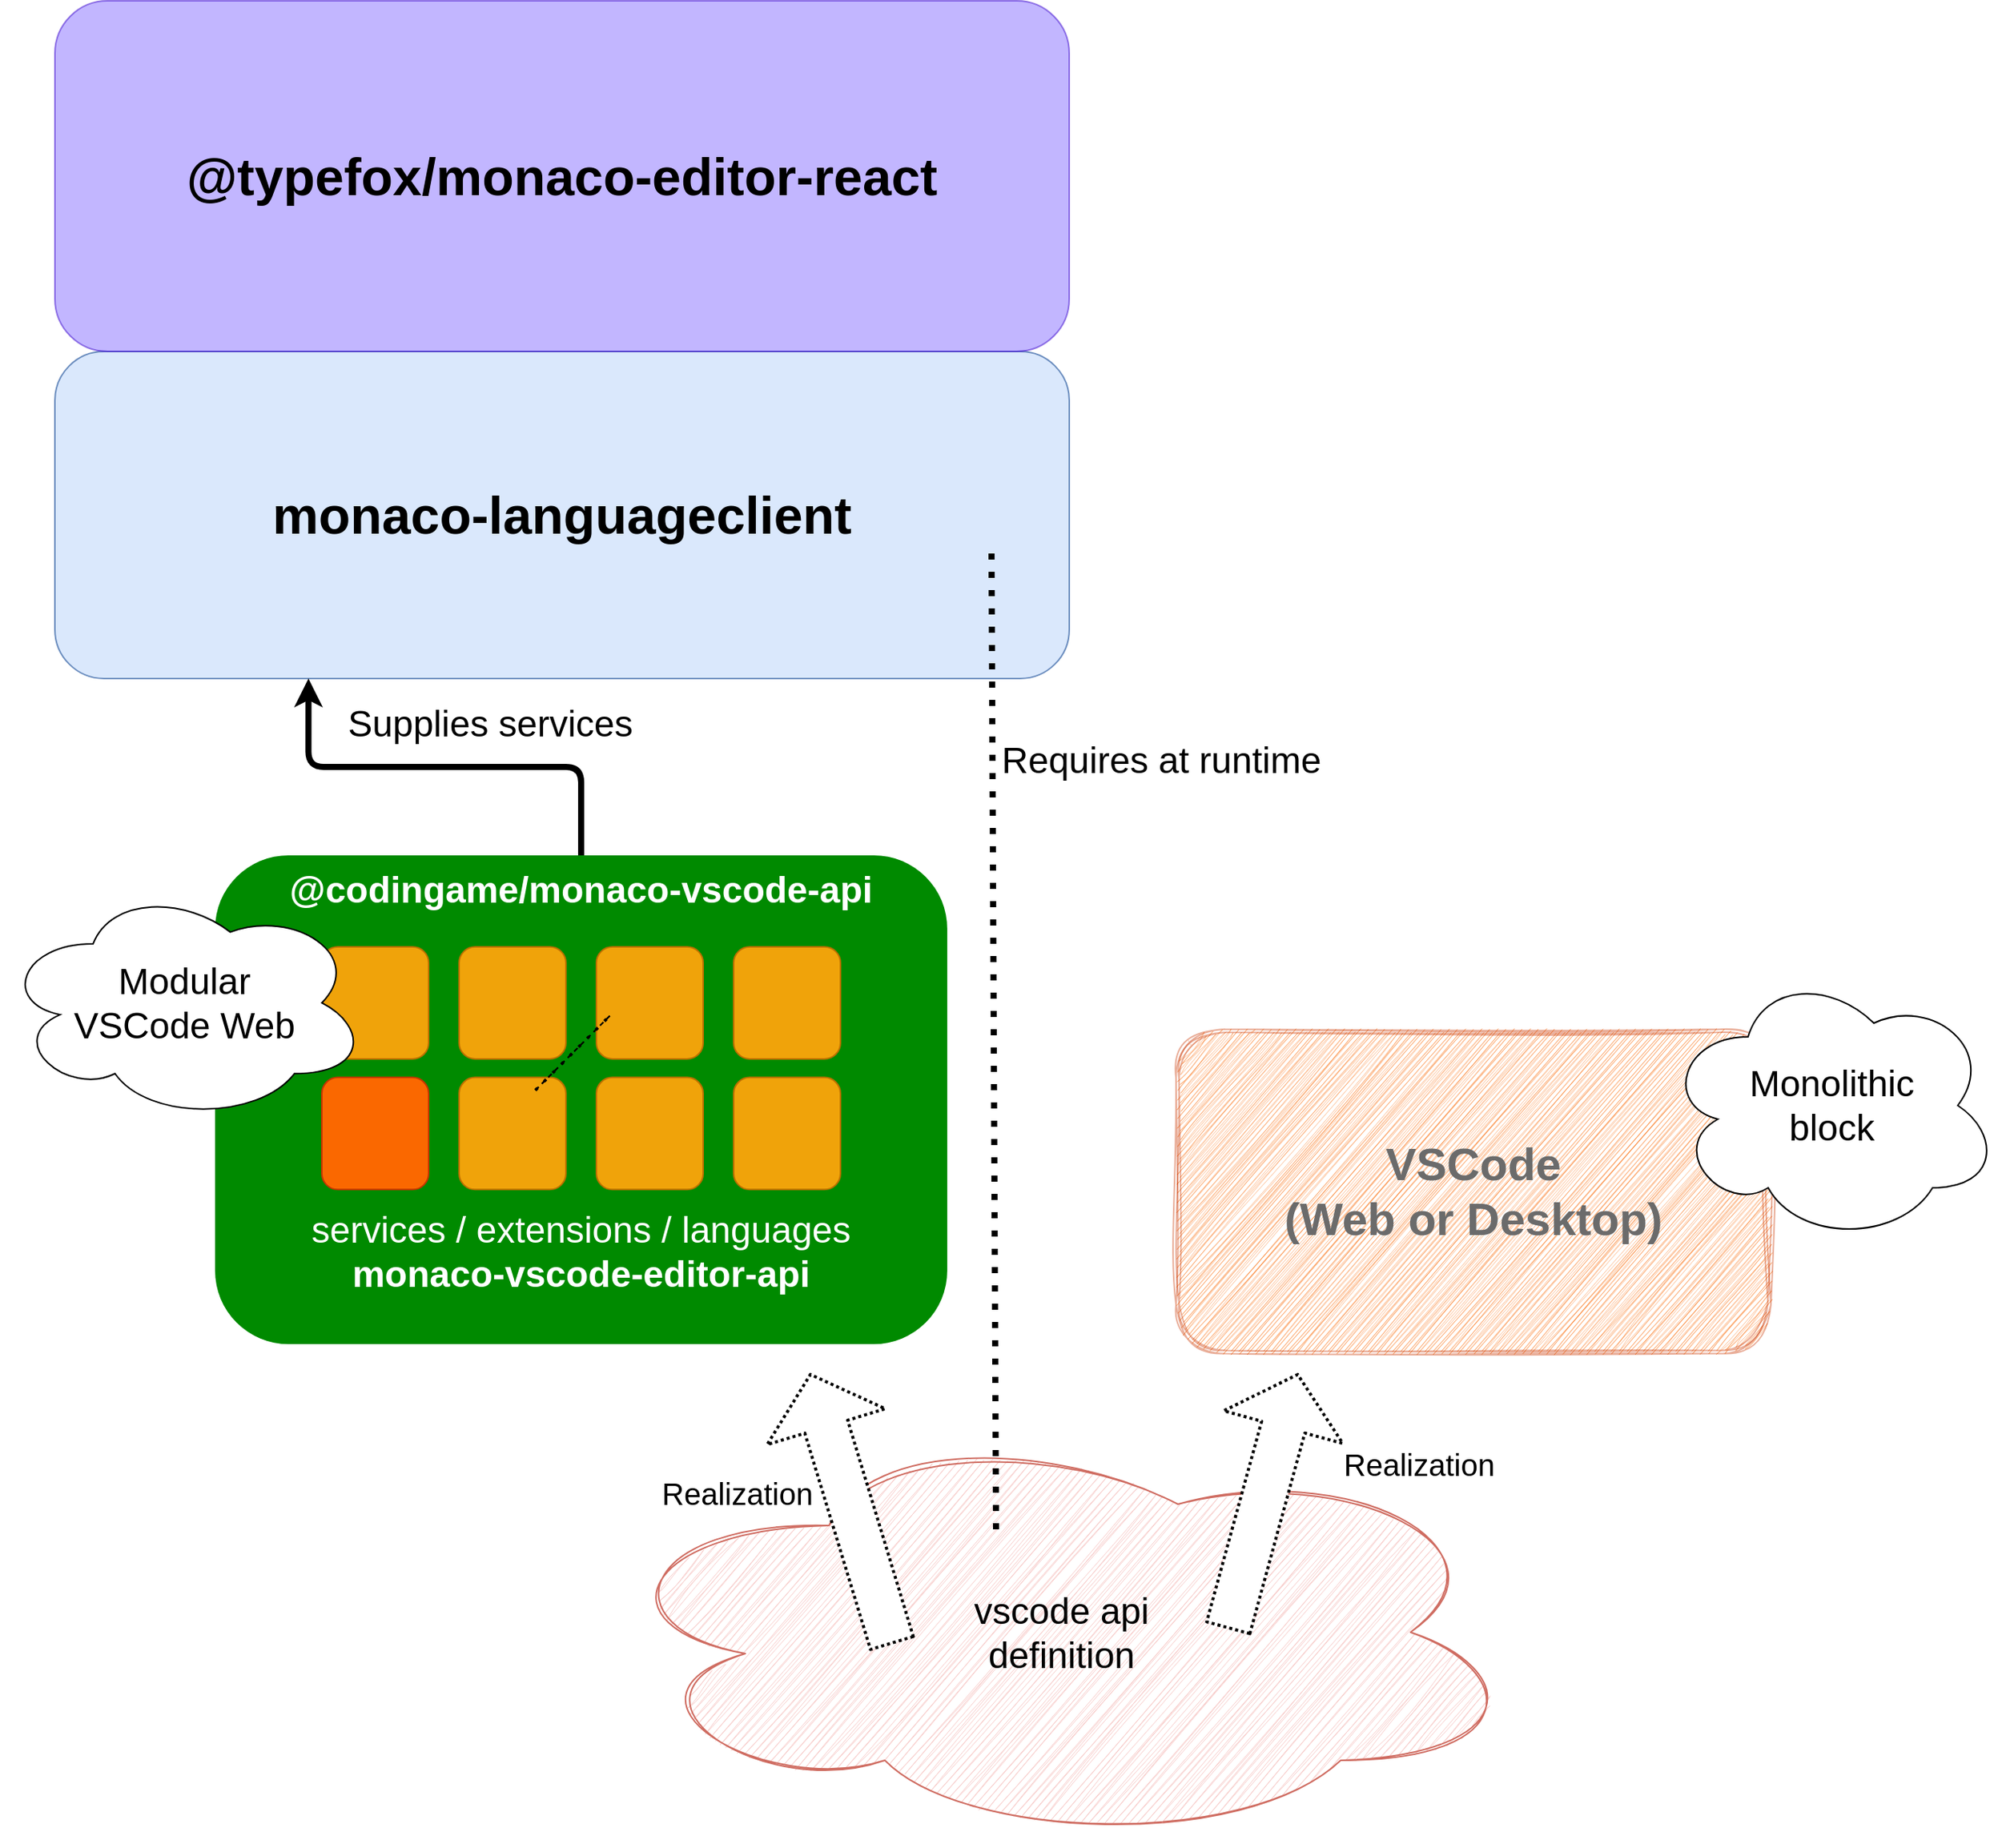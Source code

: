 <mxfile version="28.1.2">
  <diagram name="Page-1" id="97916047-d0de-89f5-080d-49f4d83e522f">
    <mxGraphModel dx="2191" dy="1317" grid="1" gridSize="10" guides="1" tooltips="1" connect="1" arrows="1" fold="1" page="1" pageScale="1.5" pageWidth="1169" pageHeight="827" background="none" math="0" shadow="0">
      <root>
        <mxCell id="0" />
        <mxCell id="1" parent="0" />
        <mxCell id="k4CSAVVTnt-oedxpcEqQ-55" value="&lt;b&gt;&lt;font style=&quot;font-size: 34px;&quot;&gt;monaco-language&lt;span style=&quot;background-color: initial;&quot;&gt;client&lt;/span&gt;&lt;/font&gt;&lt;/b&gt;" style="rounded=1;whiteSpace=wrap;html=1;verticalAlign=middle;fontSize=24;fillColor=#dae8fc;strokeColor=#6c8ebf;strokeWidth=1;shadow=0;glass=0;" parent="1" vertex="1">
          <mxGeometry x="225" y="245.5" width="665" height="214.5" as="geometry" />
        </mxCell>
        <mxCell id="k4CSAVVTnt-oedxpcEqQ-57" value="&lt;div&gt;&lt;font style=&quot;font-size: 24px;&quot;&gt;vscode api&lt;/font&gt;&lt;/div&gt;&lt;div&gt;&lt;font style=&quot;font-size: 24px;&quot;&gt;definition&lt;/font&gt;&lt;/div&gt;" style="ellipse;shape=cloud;whiteSpace=wrap;html=1;fillColor=#f8cecc;strokeColor=#CF6C61;gradientColor=none;sketch=1;curveFitting=1;jiggle=2;" parent="1" vertex="1">
          <mxGeometry x="580" y="945.5" width="610" height="280" as="geometry" />
        </mxCell>
        <mxCell id="k4CSAVVTnt-oedxpcEqQ-66" value="&lt;font style=&quot;color: rgb(107, 107, 107); font-size: 30px;&quot;&gt;&lt;b style=&quot;&quot;&gt;VSCode&lt;/b&gt;&lt;/font&gt;&lt;div&gt;&lt;font style=&quot;color: rgb(107, 107, 107); font-size: 30px;&quot;&gt;&lt;b style=&quot;&quot;&gt;(Web or Desktop)&lt;/b&gt;&lt;/font&gt;&lt;/div&gt;" style="shape=ext;double=1;rounded=1;whiteSpace=wrap;html=1;fontSize=24;fillColor=#fa6800;strokeColor=#C73500;fontColor=default;shadow=0;opacity=40;glass=0;sketch=1;curveFitting=1;jiggle=2;" parent="1" vertex="1">
          <mxGeometry x="960" y="690" width="390" height="212.72" as="geometry" />
        </mxCell>
        <mxCell id="k4CSAVVTnt-oedxpcEqQ-75" value="" style="shape=flexArrow;endArrow=classic;html=1;rounded=1;strokeWidth=2;endSize=11.26;startSize=11;startWidth=20;endWidth=49.655;arcSize=20;flowAnimation=0;shadow=0;sourcePerimeterSpacing=7;width=28.324;dashed=1;dashPattern=1 1;fillColor=default;" parent="1" edge="1">
          <mxGeometry width="50" height="50" relative="1" as="geometry">
            <mxPoint x="994" y="1083.5" as="sourcePoint" />
            <mxPoint x="1040" y="915.5" as="targetPoint" />
          </mxGeometry>
        </mxCell>
        <mxCell id="_uGb1KgNCc7sdFown7Vx-5" value="Realization" style="edgeLabel;html=1;align=center;verticalAlign=middle;resizable=0;points=[];fontSize=20;rotation=0;" parent="k4CSAVVTnt-oedxpcEqQ-75" vertex="1" connectable="0">
          <mxGeometry x="0.343" y="-2" relative="1" as="geometry">
            <mxPoint x="92" y="4" as="offset" />
          </mxGeometry>
        </mxCell>
        <mxCell id="k4CSAVVTnt-oedxpcEqQ-97" value="&lt;font style=&quot;font-size: 34px;&quot;&gt;&lt;b&gt;@typefox/monaco-editor-react&lt;/b&gt;&lt;/font&gt;" style="rounded=1;whiteSpace=wrap;html=1;fillColor=#866EFF;strokeColor=#3700CC;fontColor=light-dark(#000000, #121212);verticalAlign=middle;opacity=50;movable=1;resizable=1;rotatable=1;deletable=1;editable=1;locked=0;connectable=1;" parent="1" vertex="1">
          <mxGeometry x="225" y="15.5" width="665" height="230" as="geometry" />
        </mxCell>
        <mxCell id="nS1JZoDu9XlfnFd3QL9L-4" value="&lt;div&gt;Monolithic&lt;/div&gt;&lt;div&gt;block&lt;/div&gt;" style="ellipse;shape=cloud;whiteSpace=wrap;html=1;fontSize=24;verticalAlign=middle;" vertex="1" parent="1">
          <mxGeometry x="1280" y="650" width="220" height="180" as="geometry" />
        </mxCell>
        <mxCell id="nS1JZoDu9XlfnFd3QL9L-15" style="edgeStyle=orthogonalEdgeStyle;rounded=1;orthogonalLoop=1;jettySize=auto;html=1;entryX=0.25;entryY=1;entryDx=0;entryDy=0;strokeWidth=4;curved=0;" edge="1" parent="1" source="k4CSAVVTnt-oedxpcEqQ-65" target="k4CSAVVTnt-oedxpcEqQ-55">
          <mxGeometry relative="1" as="geometry" />
        </mxCell>
        <mxCell id="nS1JZoDu9XlfnFd3QL9L-17" value="&lt;font style=&quot;font-size: 24px;&quot;&gt;Supplies services&lt;/font&gt;" style="edgeLabel;html=1;align=center;verticalAlign=middle;resizable=0;points=[];" vertex="1" connectable="0" parent="nS1JZoDu9XlfnFd3QL9L-15">
          <mxGeometry x="-0.396" y="2" relative="1" as="geometry">
            <mxPoint x="-29" y="-30" as="offset" />
          </mxGeometry>
        </mxCell>
        <mxCell id="k4CSAVVTnt-oedxpcEqQ-65" value="&lt;div&gt;&lt;span style=&quot;background-color: initial; color: light-dark(rgb(255, 255, 255), rgb(18, 18, 18));&quot;&gt;&lt;b&gt;@codingame/monaco-vscode-api&lt;/b&gt;&lt;/span&gt;&lt;/div&gt;" style="shape=ext;double=1;rounded=1;whiteSpace=wrap;html=1;fontSize=24;fillColor=#008a00;strokeColor=none;fontColor=#ffffff;verticalAlign=top;container=0;glass=0;" parent="1" vertex="1">
          <mxGeometry x="330" y="576" width="480" height="320.5" as="geometry" />
        </mxCell>
        <mxCell id="k4CSAVVTnt-oedxpcEqQ-81" value="" style="rounded=1;whiteSpace=wrap;html=1;fillColor=#f0a30a;strokeColor=#BD7000;container=0;fontColor=#000000;" parent="1" vertex="1">
          <mxGeometry x="400" y="635.995" width="70" height="73.444" as="geometry" />
        </mxCell>
        <mxCell id="k4CSAVVTnt-oedxpcEqQ-82" value="" style="rounded=1;whiteSpace=wrap;html=1;fillColor=#f0a30a;strokeColor=#BD7000;container=0;fontColor=#000000;" parent="1" vertex="1">
          <mxGeometry x="490" y="635.995" width="70" height="73.444" as="geometry" />
        </mxCell>
        <mxCell id="k4CSAVVTnt-oedxpcEqQ-83" value="" style="rounded=1;whiteSpace=wrap;html=1;fillColor=#f0a30a;strokeColor=#BD7000;container=0;fontColor=#000000;" parent="1" vertex="1">
          <mxGeometry x="580" y="635.995" width="70" height="73.444" as="geometry" />
        </mxCell>
        <mxCell id="k4CSAVVTnt-oedxpcEqQ-84" value="" style="rounded=1;whiteSpace=wrap;html=1;fillColor=#f0a30a;strokeColor=#BD7000;container=0;fontColor=#000000;" parent="1" vertex="1">
          <mxGeometry x="670" y="635.995" width="70" height="73.444" as="geometry" />
        </mxCell>
        <mxCell id="k4CSAVVTnt-oedxpcEqQ-85" value="" style="rounded=1;whiteSpace=wrap;html=1;fillColor=#f0a30a;strokeColor=#BD7000;container=0;fontColor=#000000;" parent="1" vertex="1">
          <mxGeometry x="670" y="721.68" width="70" height="73.444" as="geometry" />
        </mxCell>
        <mxCell id="k4CSAVVTnt-oedxpcEqQ-86" value="" style="rounded=1;whiteSpace=wrap;html=1;fillColor=#f0a30a;strokeColor=#BD7000;container=0;fontColor=#000000;" parent="1" vertex="1">
          <mxGeometry x="490" y="721.68" width="70" height="73.444" as="geometry" />
        </mxCell>
        <mxCell id="k4CSAVVTnt-oedxpcEqQ-87" value="" style="rounded=1;whiteSpace=wrap;html=1;fillColor=#f0a30a;strokeColor=#BD7000;container=0;fontColor=#000000;" parent="1" vertex="1">
          <mxGeometry x="580" y="721.68" width="70" height="73.444" as="geometry" />
        </mxCell>
        <mxCell id="k4CSAVVTnt-oedxpcEqQ-88" value="" style="rounded=1;whiteSpace=wrap;html=1;fillColor=#fa6800;strokeColor=#C73500;fontColor=#000000;container=0;" parent="1" vertex="1">
          <mxGeometry x="400" y="721.68" width="70" height="73.444" as="geometry" />
        </mxCell>
        <mxCell id="nS1JZoDu9XlfnFd3QL9L-5" value="&lt;div style=&quot;color: rgb(255, 255, 255); font-size: 24px;&quot;&gt;&lt;span style=&quot;background-color: initial;&quot;&gt;services / extensions / languages&lt;/span&gt;&lt;br&gt;&lt;/div&gt;&lt;div style=&quot;color: rgb(255, 255, 255); font-size: 24px;&quot;&gt;&lt;span style=&quot;background-color: initial;&quot;&gt;&lt;b&gt;monaco-vscode-editor-api&lt;/b&gt;&lt;/span&gt;&lt;/div&gt;" style="text;html=1;align=center;verticalAlign=middle;whiteSpace=wrap;rounded=0;" vertex="1" parent="1">
          <mxGeometry x="380" y="806" width="380" height="60" as="geometry" />
        </mxCell>
        <mxCell id="k4CSAVVTnt-oedxpcEqQ-108" value="&lt;div&gt;&lt;span style=&quot;background-color: transparent; color: light-dark(rgb(0, 0, 0), rgb(255, 255, 255));&quot;&gt;Modular&lt;/span&gt;&lt;/div&gt;&lt;div&gt;VSCode Web&lt;br&gt;&lt;/div&gt;" style="ellipse;shape=cloud;whiteSpace=wrap;html=1;fontSize=24;verticalAlign=middle;" parent="1" vertex="1">
          <mxGeometry x="190" y="595.36" width="240" height="154.72" as="geometry" />
        </mxCell>
        <mxCell id="_uGb1KgNCc7sdFown7Vx-8" value="" style="shape=flexArrow;endArrow=classic;html=1;rounded=1;strokeWidth=2;endSize=11.26;startSize=11;startWidth=20;endWidth=49.655;arcSize=20;flowAnimation=0;shadow=0;sourcePerimeterSpacing=7;width=28.324;dashed=1;dashPattern=1 1;fillColor=default;" parent="1" edge="1">
          <mxGeometry width="50" height="50" relative="1" as="geometry">
            <mxPoint x="774" y="1093.5" as="sourcePoint" />
            <mxPoint x="720" y="915.5" as="targetPoint" />
          </mxGeometry>
        </mxCell>
        <mxCell id="_uGb1KgNCc7sdFown7Vx-9" value="Realization" style="edgeLabel;html=1;align=center;verticalAlign=middle;resizable=0;points=[];fontSize=20;" parent="_uGb1KgNCc7sdFown7Vx-8" vertex="1" connectable="0">
          <mxGeometry x="0.343" y="-2" relative="1" as="geometry">
            <mxPoint x="-68" y="20" as="offset" />
          </mxGeometry>
        </mxCell>
        <mxCell id="nS1JZoDu9XlfnFd3QL9L-22" value="" style="endArrow=none;dashed=1;html=1;rounded=0;" edge="1" parent="1">
          <mxGeometry width="50" height="50" relative="1" as="geometry">
            <mxPoint x="540" y="730" as="sourcePoint" />
            <mxPoint x="590" y="680" as="targetPoint" />
          </mxGeometry>
        </mxCell>
        <mxCell id="nS1JZoDu9XlfnFd3QL9L-23" value="" style="endArrow=none;dashed=1;html=1;dashPattern=1 3;strokeWidth=2;rounded=0;" edge="1" parent="1">
          <mxGeometry width="50" height="50" relative="1" as="geometry">
            <mxPoint x="540" y="730" as="sourcePoint" />
            <mxPoint x="590" y="680" as="targetPoint" />
          </mxGeometry>
        </mxCell>
        <mxCell id="nS1JZoDu9XlfnFd3QL9L-24" value="" style="endArrow=none;dashed=1;html=1;rounded=0;" edge="1" parent="1">
          <mxGeometry width="50" height="50" relative="1" as="geometry">
            <mxPoint x="540" y="730" as="sourcePoint" />
            <mxPoint x="590" y="680" as="targetPoint" />
          </mxGeometry>
        </mxCell>
        <mxCell id="nS1JZoDu9XlfnFd3QL9L-25" value="" style="endArrow=none;dashed=1;html=1;rounded=0;strokeWidth=4;dashPattern=1 2;" edge="1" parent="1">
          <mxGeometry width="50" height="50" relative="1" as="geometry">
            <mxPoint x="842" y="1018" as="sourcePoint" />
            <mxPoint x="839" y="370" as="targetPoint" />
          </mxGeometry>
        </mxCell>
        <mxCell id="nS1JZoDu9XlfnFd3QL9L-26" value="Requires at runtime" style="edgeLabel;html=1;align=center;verticalAlign=middle;resizable=0;points=[];fontSize=24;" vertex="1" connectable="0" parent="nS1JZoDu9XlfnFd3QL9L-25">
          <mxGeometry x="0.557" y="2" relative="1" as="geometry">
            <mxPoint x="112" as="offset" />
          </mxGeometry>
        </mxCell>
      </root>
    </mxGraphModel>
  </diagram>
</mxfile>

